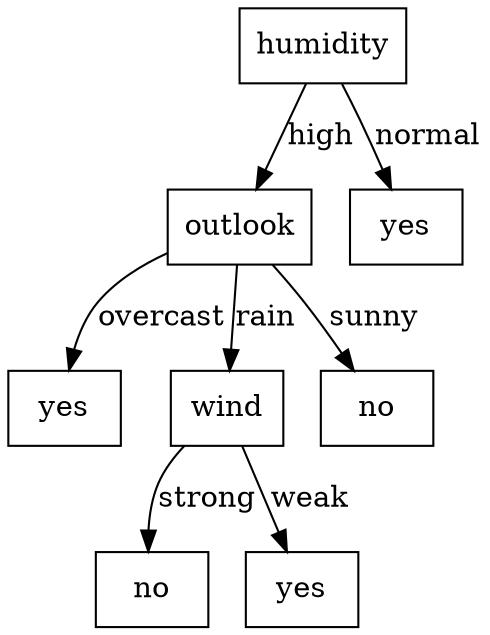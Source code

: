 digraph AD{
node [shape = box]
humidity1 [label=humidity]
outlook1 [label=outlook]
humidity1 -> outlook1[label = high]
yes1 [label=yes]
outlook1 -> yes1[label = overcast]
wind1 [label=wind]
outlook1 -> wind1[label = rain]
no1 [label=no]
wind1 -> no1[label = strong]
yes2 [label=yes]
wind1 -> yes2[label = weak]
no2 [label=no]
outlook1 -> no2[label = sunny]
yes3 [label=yes]
humidity1 -> yes3[label = normal]
}
